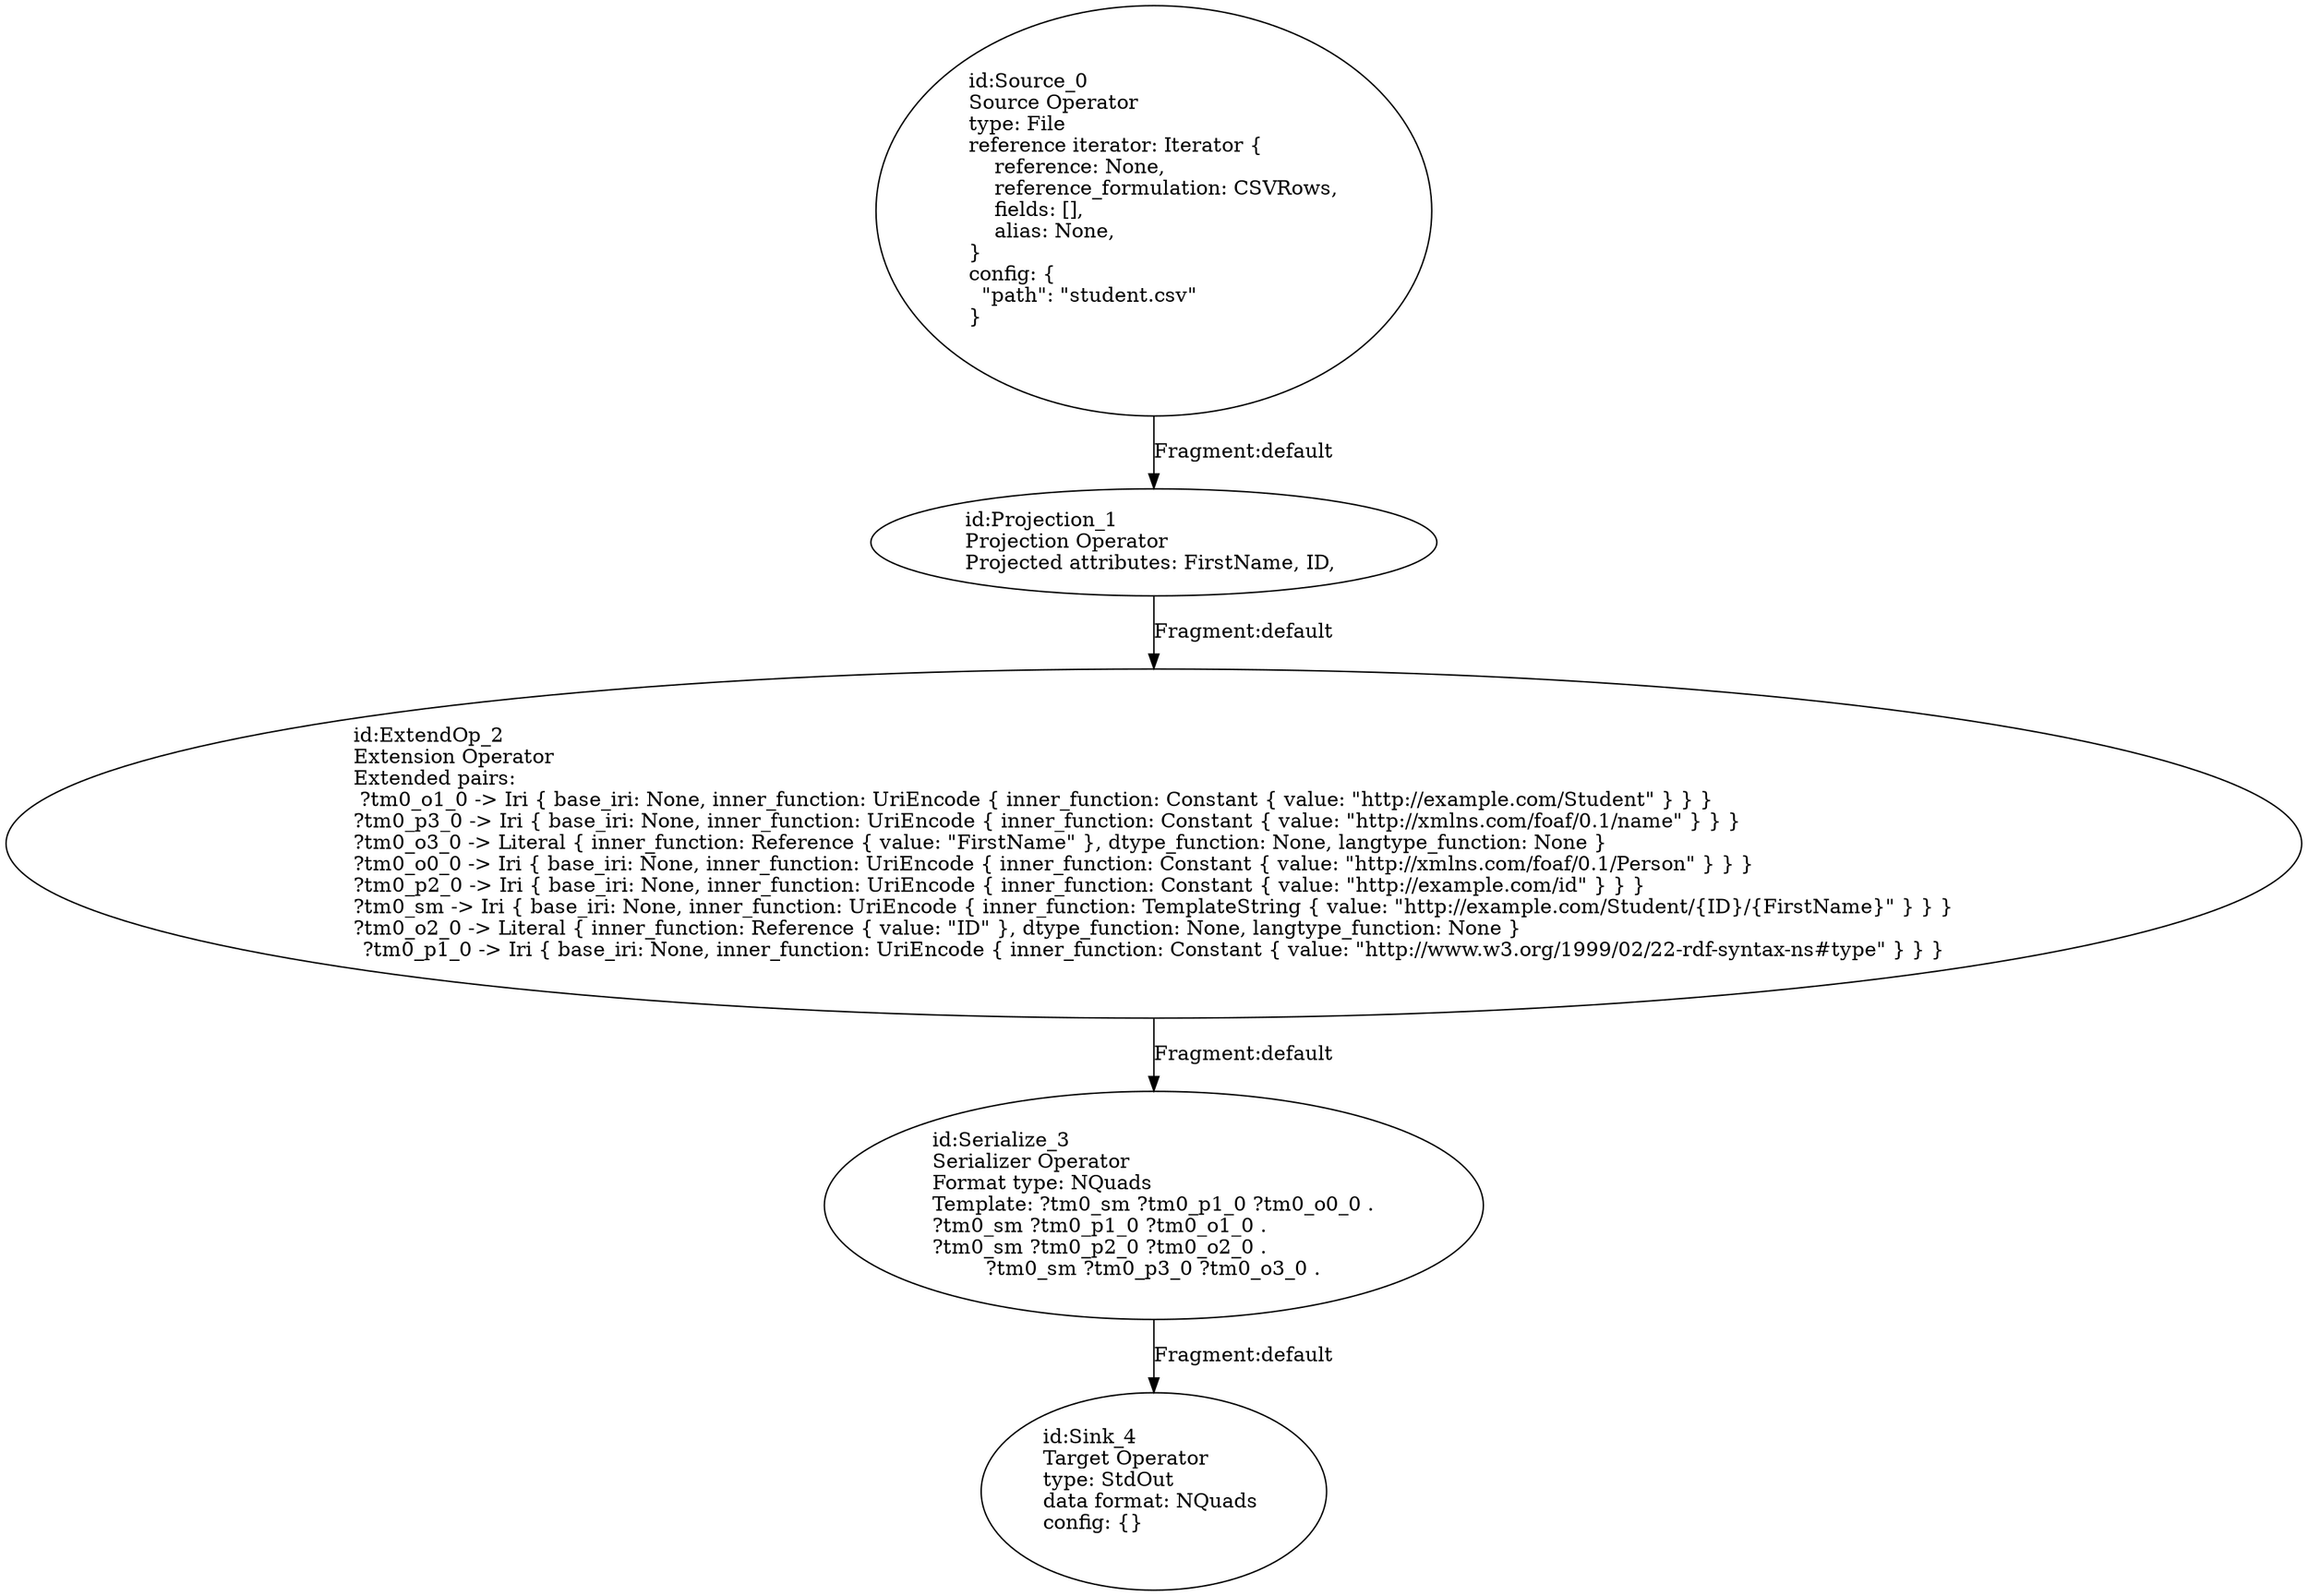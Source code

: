 digraph {
    0 [ label = "id:Source_0 \lSource Operator\ltype: File \lreference iterator: Iterator {\l    reference: None,\l    reference_formulation: CSVRows,\l    fields: [],\l    alias: None,\l} \lconfig: {\l  \"path\": \"student.csv\"\l}\l             " ]
    1 [ label = "id:Projection_1 \lProjection Operator\lProjected attributes: FirstName, ID, " ]
    2 [ label = "id:ExtendOp_2 \lExtension Operator\lExtended pairs: \l ?tm0_o1_0 -> Iri { base_iri: None, inner_function: UriEncode { inner_function: Constant { value: \"http://example.com/Student\" } } }\l?tm0_p3_0 -> Iri { base_iri: None, inner_function: UriEncode { inner_function: Constant { value: \"http://xmlns.com/foaf/0.1/name\" } } }\l?tm0_o3_0 -> Literal { inner_function: Reference { value: \"FirstName\" }, dtype_function: None, langtype_function: None }\l?tm0_o0_0 -> Iri { base_iri: None, inner_function: UriEncode { inner_function: Constant { value: \"http://xmlns.com/foaf/0.1/Person\" } } }\l?tm0_p2_0 -> Iri { base_iri: None, inner_function: UriEncode { inner_function: Constant { value: \"http://example.com/id\" } } }\l?tm0_sm -> Iri { base_iri: None, inner_function: UriEncode { inner_function: TemplateString { value: \"http://example.com/Student/{ID}/{FirstName}\" } } }\l?tm0_o2_0 -> Literal { inner_function: Reference { value: \"ID\" }, dtype_function: None, langtype_function: None }\l?tm0_p1_0 -> Iri { base_iri: None, inner_function: UriEncode { inner_function: Constant { value: \"http://www.w3.org/1999/02/22-rdf-syntax-ns#type\" } } }" ]
    3 [ label = "id:Serialize_3 \lSerializer Operator\lFormat type: NQuads\lTemplate: ?tm0_sm ?tm0_p1_0 ?tm0_o0_0 .\l?tm0_sm ?tm0_p1_0 ?tm0_o1_0 .\l?tm0_sm ?tm0_p2_0 ?tm0_o2_0 .\l?tm0_sm ?tm0_p3_0 ?tm0_o3_0 ." ]
    4 [ label = "id:Sink_4 \lTarget Operator\ltype: StdOut \ldata format: NQuads \lconfig: {}\l             " ]
    0 -> 1 [ label = "Fragment:default" ]
    1 -> 2 [ label = "Fragment:default" ]
    2 -> 3 [ label = "Fragment:default" ]
    3 -> 4 [ label = "Fragment:default" ]
}
